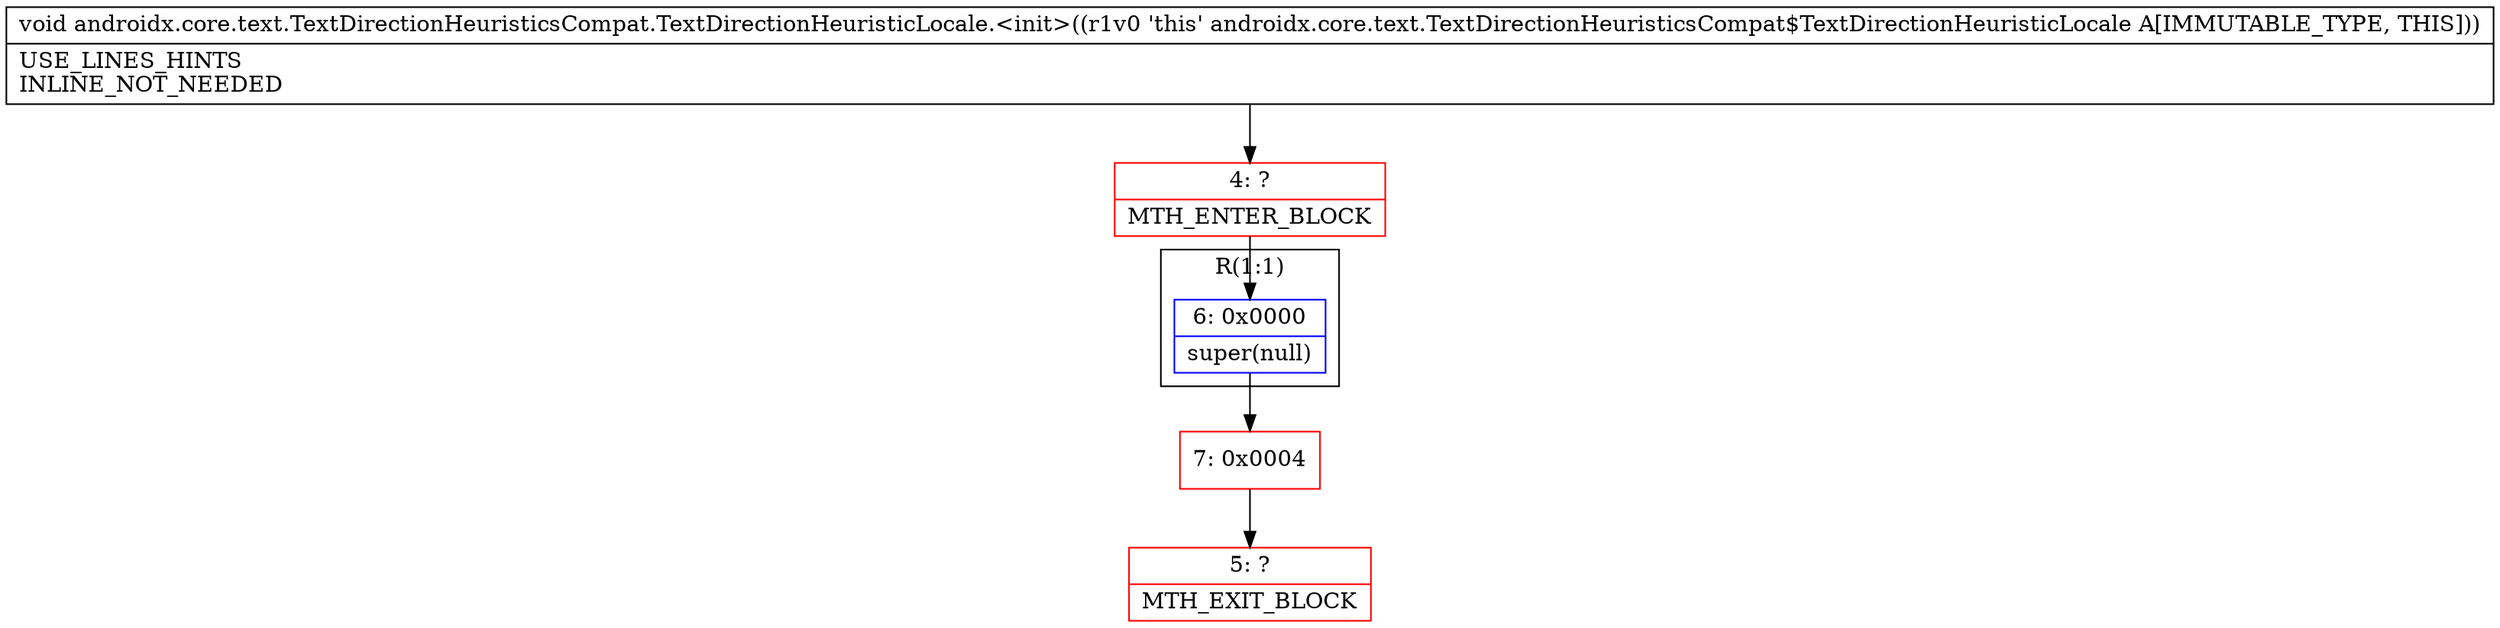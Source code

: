 digraph "CFG forandroidx.core.text.TextDirectionHeuristicsCompat.TextDirectionHeuristicLocale.\<init\>()V" {
subgraph cluster_Region_820054259 {
label = "R(1:1)";
node [shape=record,color=blue];
Node_6 [shape=record,label="{6\:\ 0x0000|super(null)\l}"];
}
Node_4 [shape=record,color=red,label="{4\:\ ?|MTH_ENTER_BLOCK\l}"];
Node_7 [shape=record,color=red,label="{7\:\ 0x0004}"];
Node_5 [shape=record,color=red,label="{5\:\ ?|MTH_EXIT_BLOCK\l}"];
MethodNode[shape=record,label="{void androidx.core.text.TextDirectionHeuristicsCompat.TextDirectionHeuristicLocale.\<init\>((r1v0 'this' androidx.core.text.TextDirectionHeuristicsCompat$TextDirectionHeuristicLocale A[IMMUTABLE_TYPE, THIS]))  | USE_LINES_HINTS\lINLINE_NOT_NEEDED\l}"];
MethodNode -> Node_4;Node_6 -> Node_7;
Node_4 -> Node_6;
Node_7 -> Node_5;
}

